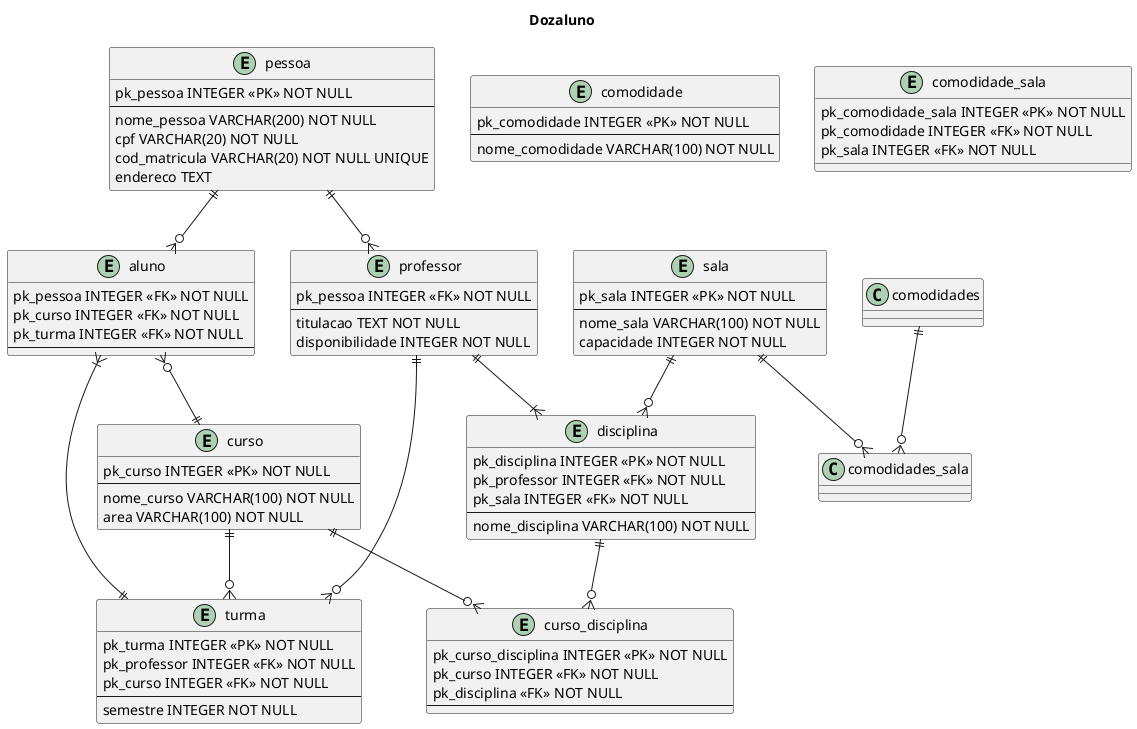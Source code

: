 @startuml Dozaluno

title Dozaluno

entity pessoa{
    pk_pessoa INTEGER <<PK>> NOT NULL
    --
    nome_pessoa VARCHAR(200) NOT NULL
    cpf VARCHAR(20) NOT NULL
    cod_matricula VARCHAR(20) NOT NULL UNIQUE
    endereco TEXT
}

entity aluno{
    pk_pessoa INTEGER <<FK>> NOT NULL
    pk_curso INTEGER <<FK>> NOT NULL
    pk_turma INTEGER <<FK>> NOT NULL
    --
}

entity professor{
    pk_pessoa INTEGER <<FK>> NOT NULL
    --
    titulacao TEXT NOT NULL
    disponibilidade INTEGER NOT NULL
}

entity curso{
    pk_curso INTEGER <<PK>> NOT NULL
    --
    nome_curso VARCHAR(100) NOT NULL
    area VARCHAR(100) NOT NULL
}

entity disciplina{
    pk_disciplina INTEGER <<PK>> NOT NULL
    pk_professor INTEGER <<FK>> NOT NULL
    pk_sala INTEGER <<FK>> NOT NULL 
    --
    nome_disciplina VARCHAR(100) NOT NULL
}

entity curso_disciplina{
    pk_curso_disciplina INTEGER <<PK>> NOT NULL
    pk_curso INTEGER <<FK>> NOT NULL
    pk_disciplina <<FK>> NOT NULL
    --
}

entity sala{
    pk_sala INTEGER <<PK>> NOT NULL
    --
    nome_sala VARCHAR(100) NOT NULL
    capacidade INTEGER NOT NULL
}

entity turma{
    pk_turma INTEGER <<PK>> NOT NULL
    pk_professor INTEGER <<FK>> NOT NULL
    pk_curso INTEGER <<FK>> NOT NULL
    --
    semestre INTEGER NOT NULL
}

entity comodidade{
    pk_comodidade INTEGER <<PK>> NOT NULL
    --
    nome_comodidade VARCHAR(100) NOT NULL
}

entity comodidade_sala{
    pk_comodidade_sala INTEGER <<PK>> NOT NULL
    pk_comodidade INTEGER <<FK>> NOT NULL
    pk_sala INTEGER <<FK>> NOT NULL
}


pessoa ||--o{ aluno
pessoa ||--o{ professor
aluno }o--|| curso

curso ||--o{ curso_disciplina
disciplina ||--o{ curso_disciplina

comodidades  ||--o{ comodidades_sala
sala ||--o{ comodidades_sala

sala ||--o{ disciplina

professor ||--o{ turma
professor ||--|{ disciplina

aluno }|--|| turma

curso ||--o{ turma

@enduml 
